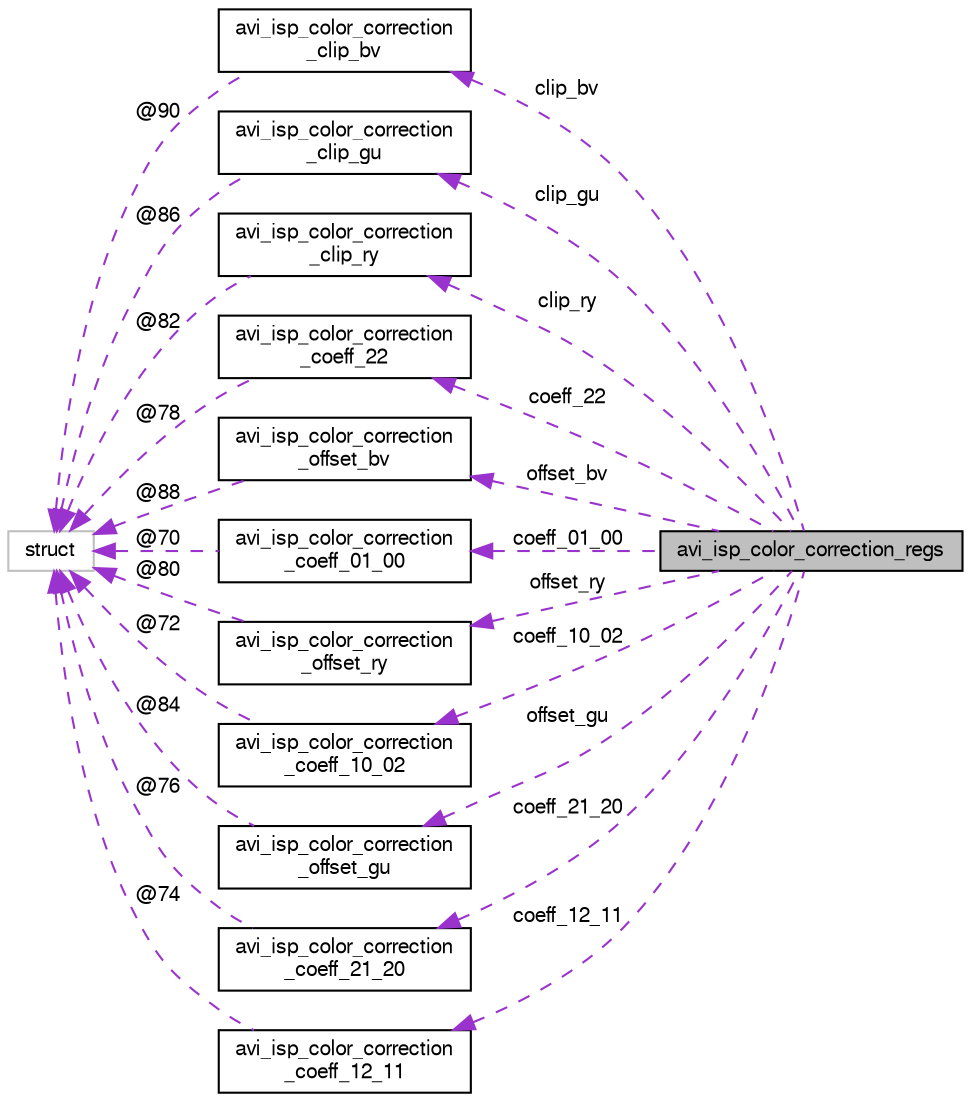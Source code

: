 digraph "avi_isp_color_correction_regs"
{
  edge [fontname="FreeSans",fontsize="10",labelfontname="FreeSans",labelfontsize="10"];
  node [fontname="FreeSans",fontsize="10",shape=record];
  rankdir="LR";
  Node1 [label="avi_isp_color_correction_regs",height=0.2,width=0.4,color="black", fillcolor="grey75", style="filled", fontcolor="black"];
  Node2 -> Node1 [dir="back",color="darkorchid3",fontsize="10",style="dashed",label=" clip_bv" ,fontname="FreeSans"];
  Node2 [label="avi_isp_color_correction\l_clip_bv",height=0.2,width=0.4,color="black", fillcolor="white", style="filled",URL="$avi__isp__color__correction_8h.html#unionavi__isp__color__correction__clip__bv"];
  Node3 -> Node2 [dir="back",color="darkorchid3",fontsize="10",style="dashed",label=" @90" ,fontname="FreeSans"];
  Node3 [label="struct",height=0.2,width=0.4,color="grey75", fillcolor="white", style="filled"];
  Node4 -> Node1 [dir="back",color="darkorchid3",fontsize="10",style="dashed",label=" clip_gu" ,fontname="FreeSans"];
  Node4 [label="avi_isp_color_correction\l_clip_gu",height=0.2,width=0.4,color="black", fillcolor="white", style="filled",URL="$avi__isp__color__correction_8h.html#unionavi__isp__color__correction__clip__gu"];
  Node3 -> Node4 [dir="back",color="darkorchid3",fontsize="10",style="dashed",label=" @86" ,fontname="FreeSans"];
  Node5 -> Node1 [dir="back",color="darkorchid3",fontsize="10",style="dashed",label=" clip_ry" ,fontname="FreeSans"];
  Node5 [label="avi_isp_color_correction\l_clip_ry",height=0.2,width=0.4,color="black", fillcolor="white", style="filled",URL="$avi__isp__color__correction_8h.html#unionavi__isp__color__correction__clip__ry"];
  Node3 -> Node5 [dir="back",color="darkorchid3",fontsize="10",style="dashed",label=" @82" ,fontname="FreeSans"];
  Node6 -> Node1 [dir="back",color="darkorchid3",fontsize="10",style="dashed",label=" coeff_22" ,fontname="FreeSans"];
  Node6 [label="avi_isp_color_correction\l_coeff_22",height=0.2,width=0.4,color="black", fillcolor="white", style="filled",URL="$avi__isp__color__correction_8h.html#unionavi__isp__color__correction__coeff__22"];
  Node3 -> Node6 [dir="back",color="darkorchid3",fontsize="10",style="dashed",label=" @78" ,fontname="FreeSans"];
  Node7 -> Node1 [dir="back",color="darkorchid3",fontsize="10",style="dashed",label=" offset_bv" ,fontname="FreeSans"];
  Node7 [label="avi_isp_color_correction\l_offset_bv",height=0.2,width=0.4,color="black", fillcolor="white", style="filled",URL="$avi__isp__color__correction_8h.html#unionavi__isp__color__correction__offset__bv"];
  Node3 -> Node7 [dir="back",color="darkorchid3",fontsize="10",style="dashed",label=" @88" ,fontname="FreeSans"];
  Node8 -> Node1 [dir="back",color="darkorchid3",fontsize="10",style="dashed",label=" coeff_01_00" ,fontname="FreeSans"];
  Node8 [label="avi_isp_color_correction\l_coeff_01_00",height=0.2,width=0.4,color="black", fillcolor="white", style="filled",URL="$avi__isp__color__correction_8h.html#unionavi__isp__color__correction__coeff__01__00"];
  Node3 -> Node8 [dir="back",color="darkorchid3",fontsize="10",style="dashed",label=" @70" ,fontname="FreeSans"];
  Node9 -> Node1 [dir="back",color="darkorchid3",fontsize="10",style="dashed",label=" offset_ry" ,fontname="FreeSans"];
  Node9 [label="avi_isp_color_correction\l_offset_ry",height=0.2,width=0.4,color="black", fillcolor="white", style="filled",URL="$avi__isp__color__correction_8h.html#unionavi__isp__color__correction__offset__ry"];
  Node3 -> Node9 [dir="back",color="darkorchid3",fontsize="10",style="dashed",label=" @80" ,fontname="FreeSans"];
  Node10 -> Node1 [dir="back",color="darkorchid3",fontsize="10",style="dashed",label=" coeff_10_02" ,fontname="FreeSans"];
  Node10 [label="avi_isp_color_correction\l_coeff_10_02",height=0.2,width=0.4,color="black", fillcolor="white", style="filled",URL="$avi__isp__color__correction_8h.html#unionavi__isp__color__correction__coeff__10__02"];
  Node3 -> Node10 [dir="back",color="darkorchid3",fontsize="10",style="dashed",label=" @72" ,fontname="FreeSans"];
  Node11 -> Node1 [dir="back",color="darkorchid3",fontsize="10",style="dashed",label=" offset_gu" ,fontname="FreeSans"];
  Node11 [label="avi_isp_color_correction\l_offset_gu",height=0.2,width=0.4,color="black", fillcolor="white", style="filled",URL="$avi__isp__color__correction_8h.html#unionavi__isp__color__correction__offset__gu"];
  Node3 -> Node11 [dir="back",color="darkorchid3",fontsize="10",style="dashed",label=" @84" ,fontname="FreeSans"];
  Node12 -> Node1 [dir="back",color="darkorchid3",fontsize="10",style="dashed",label=" coeff_21_20" ,fontname="FreeSans"];
  Node12 [label="avi_isp_color_correction\l_coeff_21_20",height=0.2,width=0.4,color="black", fillcolor="white", style="filled",URL="$avi__isp__color__correction_8h.html#unionavi__isp__color__correction__coeff__21__20"];
  Node3 -> Node12 [dir="back",color="darkorchid3",fontsize="10",style="dashed",label=" @76" ,fontname="FreeSans"];
  Node13 -> Node1 [dir="back",color="darkorchid3",fontsize="10",style="dashed",label=" coeff_12_11" ,fontname="FreeSans"];
  Node13 [label="avi_isp_color_correction\l_coeff_12_11",height=0.2,width=0.4,color="black", fillcolor="white", style="filled",URL="$avi__isp__color__correction_8h.html#unionavi__isp__color__correction__coeff__12__11"];
  Node3 -> Node13 [dir="back",color="darkorchid3",fontsize="10",style="dashed",label=" @74" ,fontname="FreeSans"];
}
